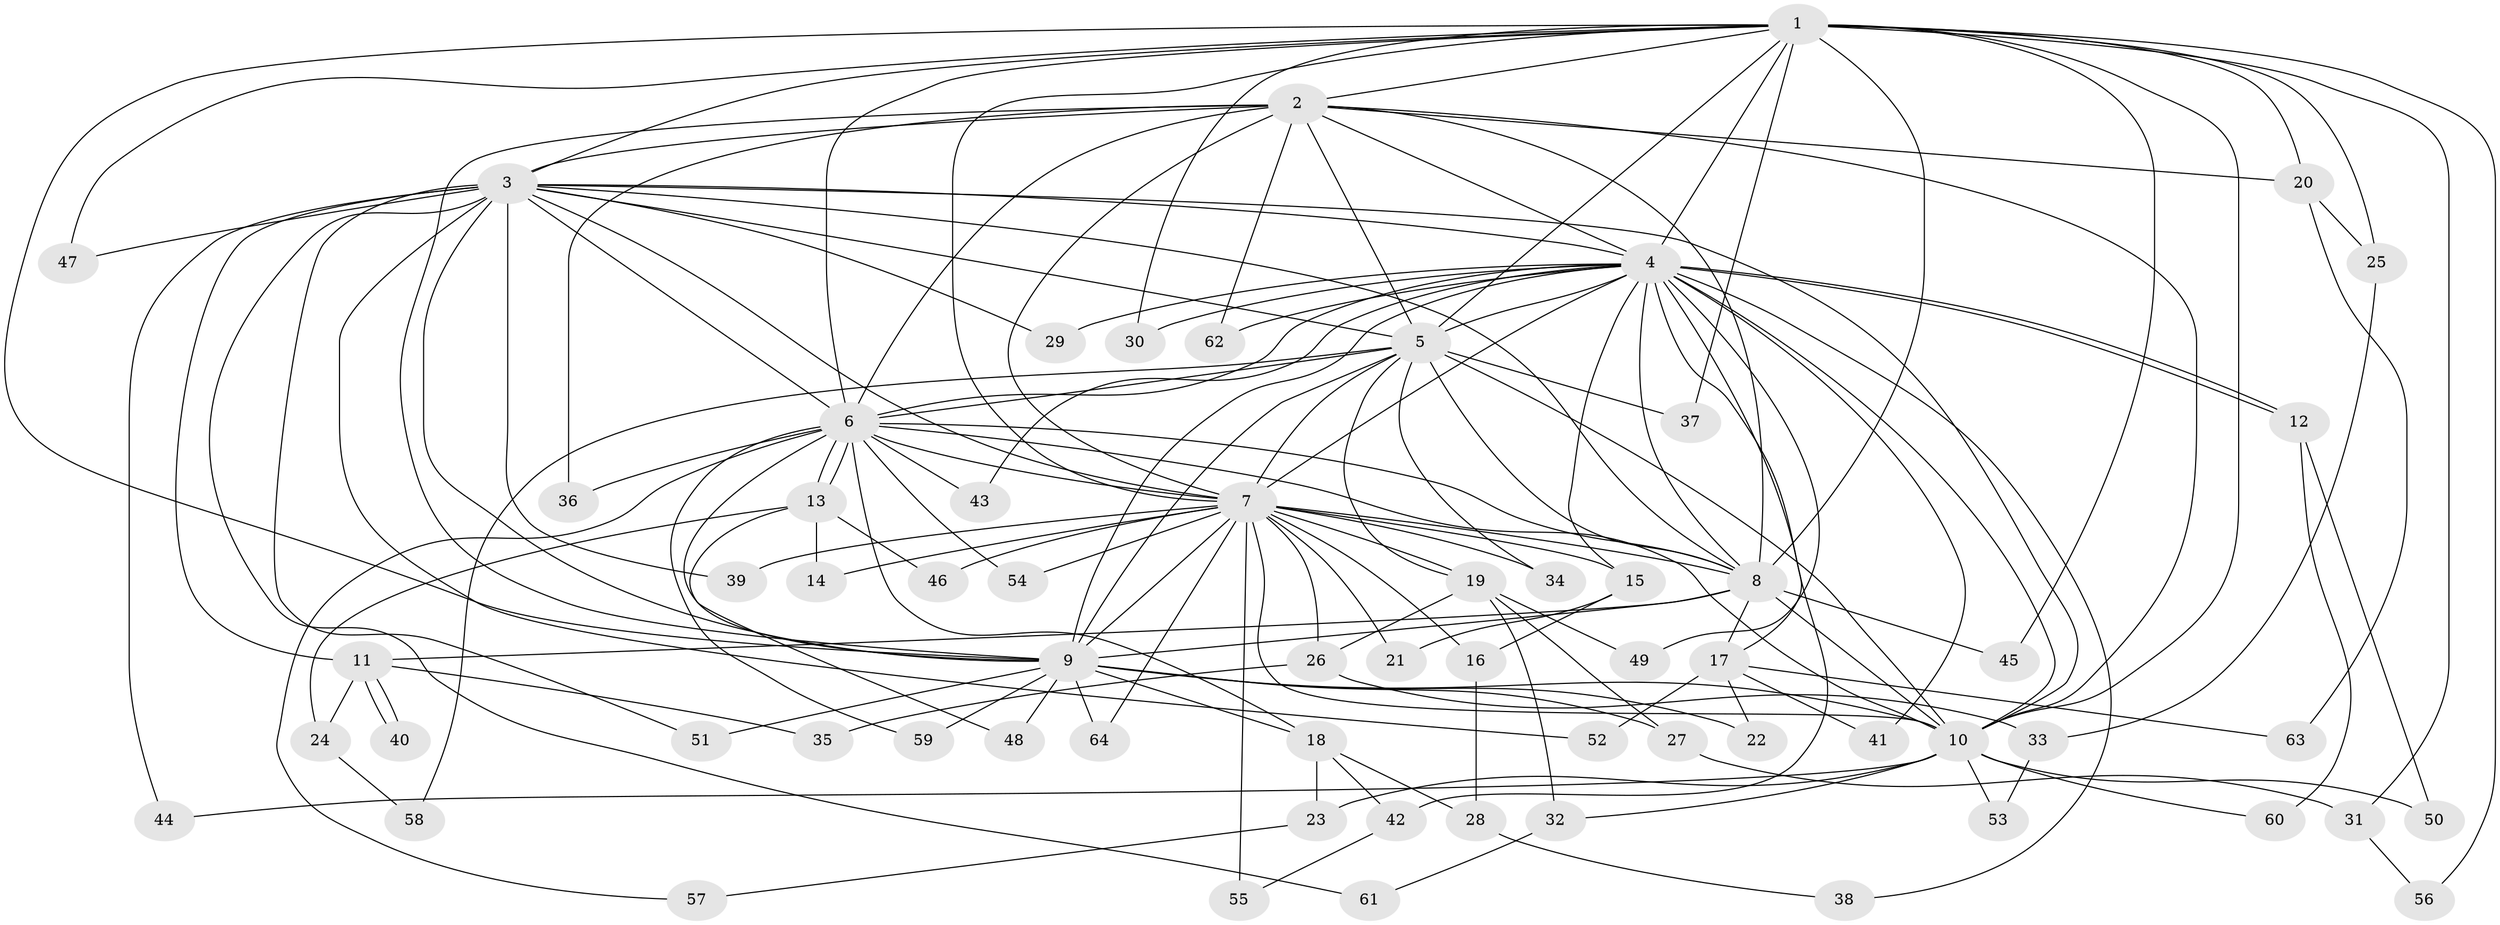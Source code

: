 // coarse degree distribution, {15: 0.045454545454545456, 19: 0.022727272727272728, 11: 0.022727272727272728, 16: 0.022727272727272728, 18: 0.022727272727272728, 10: 0.022727272727272728, 14: 0.045454545454545456, 4: 0.06818181818181818, 6: 0.045454545454545456, 2: 0.45454545454545453, 3: 0.1590909090909091, 5: 0.022727272727272728, 7: 0.022727272727272728, 1: 0.022727272727272728}
// Generated by graph-tools (version 1.1) at 2025/17/03/04/25 18:17:18]
// undirected, 64 vertices, 153 edges
graph export_dot {
graph [start="1"]
  node [color=gray90,style=filled];
  1;
  2;
  3;
  4;
  5;
  6;
  7;
  8;
  9;
  10;
  11;
  12;
  13;
  14;
  15;
  16;
  17;
  18;
  19;
  20;
  21;
  22;
  23;
  24;
  25;
  26;
  27;
  28;
  29;
  30;
  31;
  32;
  33;
  34;
  35;
  36;
  37;
  38;
  39;
  40;
  41;
  42;
  43;
  44;
  45;
  46;
  47;
  48;
  49;
  50;
  51;
  52;
  53;
  54;
  55;
  56;
  57;
  58;
  59;
  60;
  61;
  62;
  63;
  64;
  1 -- 2;
  1 -- 3;
  1 -- 4;
  1 -- 5;
  1 -- 6;
  1 -- 7;
  1 -- 8;
  1 -- 9;
  1 -- 10;
  1 -- 20;
  1 -- 25;
  1 -- 30;
  1 -- 31;
  1 -- 37;
  1 -- 45;
  1 -- 47;
  1 -- 56;
  2 -- 3;
  2 -- 4;
  2 -- 5;
  2 -- 6;
  2 -- 7;
  2 -- 8;
  2 -- 9;
  2 -- 10;
  2 -- 20;
  2 -- 36;
  2 -- 62;
  3 -- 4;
  3 -- 5;
  3 -- 6;
  3 -- 7;
  3 -- 8;
  3 -- 9;
  3 -- 10;
  3 -- 11;
  3 -- 29;
  3 -- 39;
  3 -- 44;
  3 -- 47;
  3 -- 51;
  3 -- 52;
  3 -- 61;
  4 -- 5;
  4 -- 6;
  4 -- 7;
  4 -- 8;
  4 -- 9;
  4 -- 10;
  4 -- 12;
  4 -- 12;
  4 -- 15;
  4 -- 17;
  4 -- 29;
  4 -- 30;
  4 -- 38;
  4 -- 41;
  4 -- 42;
  4 -- 43;
  4 -- 49;
  4 -- 62;
  5 -- 6;
  5 -- 7;
  5 -- 8;
  5 -- 9;
  5 -- 10;
  5 -- 19;
  5 -- 34;
  5 -- 37;
  5 -- 58;
  6 -- 7;
  6 -- 8;
  6 -- 9;
  6 -- 10;
  6 -- 13;
  6 -- 13;
  6 -- 18;
  6 -- 36;
  6 -- 43;
  6 -- 54;
  6 -- 57;
  6 -- 59;
  7 -- 8;
  7 -- 9;
  7 -- 10;
  7 -- 14;
  7 -- 15;
  7 -- 16;
  7 -- 19;
  7 -- 21;
  7 -- 26;
  7 -- 34;
  7 -- 39;
  7 -- 46;
  7 -- 54;
  7 -- 55;
  7 -- 64;
  8 -- 9;
  8 -- 10;
  8 -- 11;
  8 -- 17;
  8 -- 45;
  9 -- 10;
  9 -- 18;
  9 -- 22;
  9 -- 27;
  9 -- 48;
  9 -- 51;
  9 -- 59;
  9 -- 64;
  10 -- 23;
  10 -- 32;
  10 -- 44;
  10 -- 50;
  10 -- 53;
  10 -- 60;
  11 -- 24;
  11 -- 35;
  11 -- 40;
  11 -- 40;
  12 -- 50;
  12 -- 60;
  13 -- 14;
  13 -- 24;
  13 -- 46;
  13 -- 48;
  15 -- 16;
  15 -- 21;
  16 -- 28;
  17 -- 22;
  17 -- 41;
  17 -- 52;
  17 -- 63;
  18 -- 23;
  18 -- 28;
  18 -- 42;
  19 -- 26;
  19 -- 27;
  19 -- 32;
  19 -- 49;
  20 -- 25;
  20 -- 63;
  23 -- 57;
  24 -- 58;
  25 -- 33;
  26 -- 33;
  26 -- 35;
  27 -- 31;
  28 -- 38;
  31 -- 56;
  32 -- 61;
  33 -- 53;
  42 -- 55;
}
